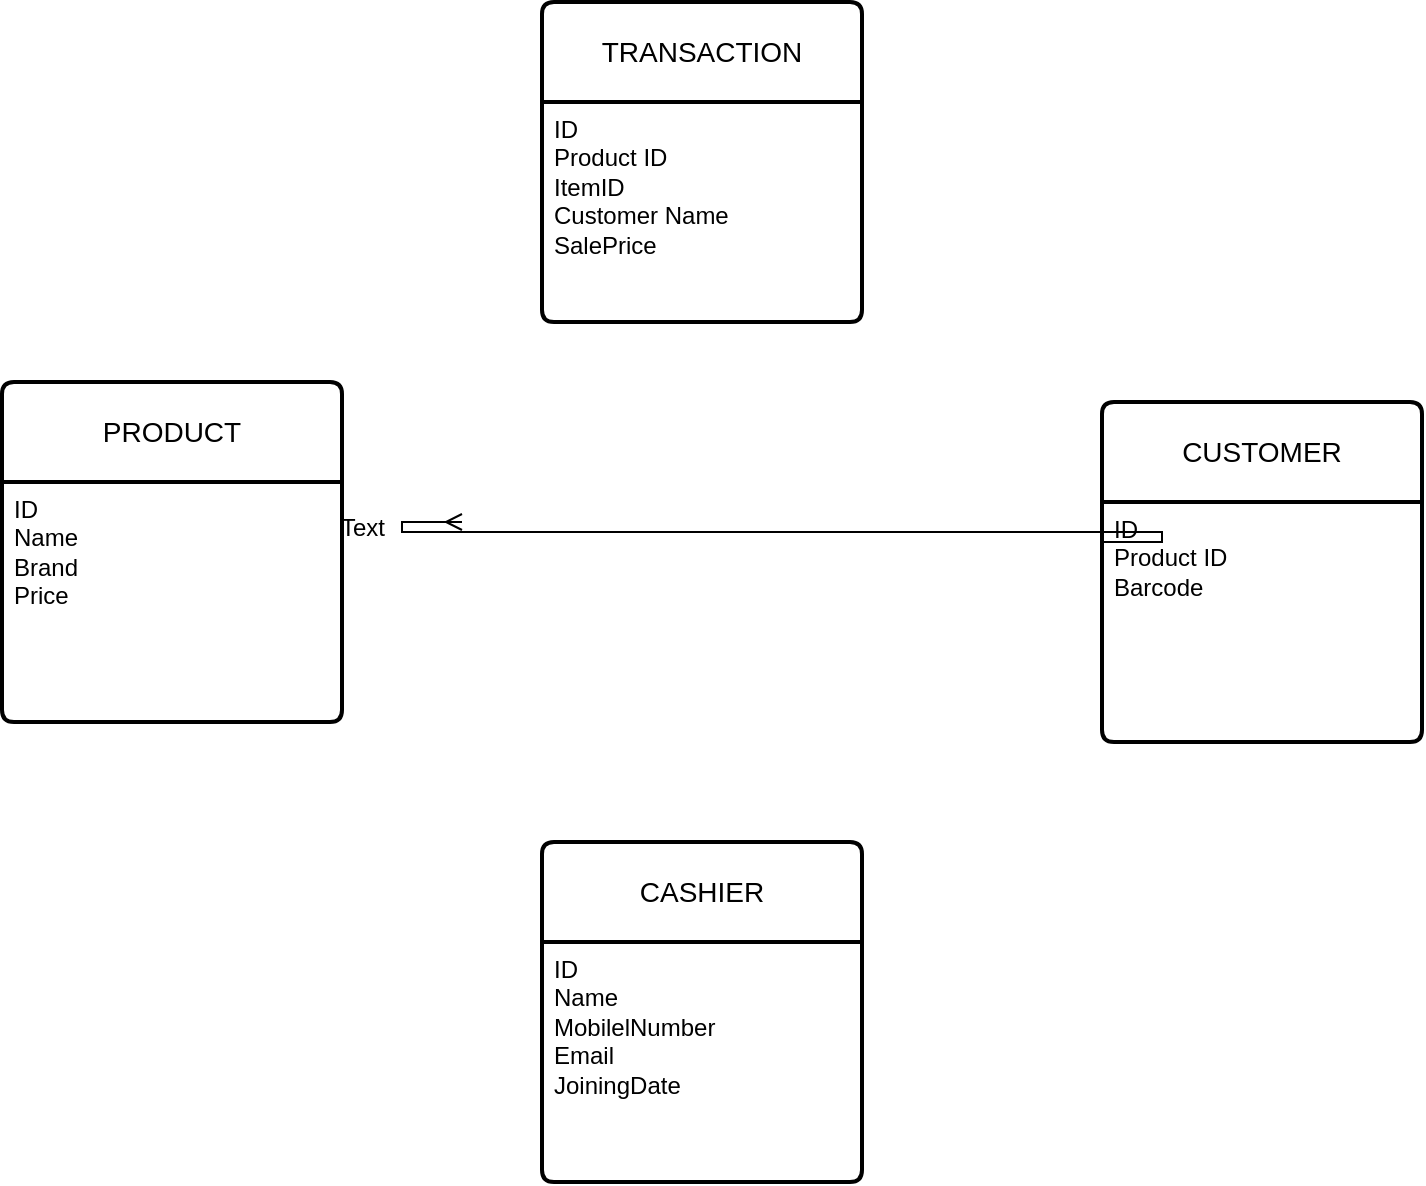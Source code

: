 <mxfile version="24.7.3" type="device">
  <diagram name="Page-1" id="SR3HumEt--0ep6q7ua7f">
    <mxGraphModel dx="1050" dy="1665" grid="1" gridSize="10" guides="1" tooltips="1" connect="1" arrows="1" fold="1" page="1" pageScale="1" pageWidth="850" pageHeight="1100" math="0" shadow="0">
      <root>
        <mxCell id="0" />
        <mxCell id="1" parent="0" />
        <mxCell id="hX2yz_mlaHzC102nUVRB-21" value="PRODUCT" style="swimlane;childLayout=stackLayout;horizontal=1;startSize=50;horizontalStack=0;rounded=1;fontSize=14;fontStyle=0;strokeWidth=2;resizeParent=0;resizeLast=1;shadow=0;dashed=0;align=center;arcSize=4;whiteSpace=wrap;html=1;" vertex="1" parent="1">
          <mxGeometry x="100" y="70" width="170" height="170" as="geometry" />
        </mxCell>
        <mxCell id="hX2yz_mlaHzC102nUVRB-22" value="ID&lt;div&gt;Name&lt;/div&gt;&lt;div&gt;Brand&lt;/div&gt;&lt;div&gt;Price&lt;/div&gt;" style="align=left;strokeColor=none;fillColor=none;spacingLeft=4;fontSize=12;verticalAlign=top;resizable=0;rotatable=0;part=1;html=1;" vertex="1" parent="hX2yz_mlaHzC102nUVRB-21">
          <mxGeometry y="50" width="170" height="120" as="geometry" />
        </mxCell>
        <mxCell id="hX2yz_mlaHzC102nUVRB-23" value="CASHIER" style="swimlane;childLayout=stackLayout;horizontal=1;startSize=50;horizontalStack=0;rounded=1;fontSize=14;fontStyle=0;strokeWidth=2;resizeParent=0;resizeLast=1;shadow=0;dashed=0;align=center;arcSize=4;whiteSpace=wrap;html=1;" vertex="1" parent="1">
          <mxGeometry x="370" y="300" width="160" height="170" as="geometry" />
        </mxCell>
        <mxCell id="hX2yz_mlaHzC102nUVRB-24" value="ID&lt;div&gt;Name&lt;/div&gt;&lt;div&gt;MobilelNumber&lt;/div&gt;&lt;div&gt;Email&lt;/div&gt;&lt;div&gt;JoiningDate&lt;/div&gt;" style="align=left;strokeColor=none;fillColor=none;spacingLeft=4;fontSize=12;verticalAlign=top;resizable=0;rotatable=0;part=1;html=1;" vertex="1" parent="hX2yz_mlaHzC102nUVRB-23">
          <mxGeometry y="50" width="160" height="120" as="geometry" />
        </mxCell>
        <mxCell id="hX2yz_mlaHzC102nUVRB-25" value="TRANSACTION" style="swimlane;childLayout=stackLayout;horizontal=1;startSize=50;horizontalStack=0;rounded=1;fontSize=14;fontStyle=0;strokeWidth=2;resizeParent=0;resizeLast=1;shadow=0;dashed=0;align=center;arcSize=4;whiteSpace=wrap;html=1;" vertex="1" parent="1">
          <mxGeometry x="370" y="-120" width="160" height="160" as="geometry" />
        </mxCell>
        <mxCell id="hX2yz_mlaHzC102nUVRB-26" value="ID&lt;div&gt;Product ID&lt;/div&gt;&lt;div&gt;ItemID&lt;/div&gt;&lt;div&gt;Customer Name&lt;/div&gt;&lt;div&gt;SalePrice&lt;/div&gt;" style="align=left;strokeColor=none;fillColor=none;spacingLeft=4;fontSize=12;verticalAlign=top;resizable=0;rotatable=0;part=1;html=1;" vertex="1" parent="hX2yz_mlaHzC102nUVRB-25">
          <mxGeometry y="50" width="160" height="110" as="geometry" />
        </mxCell>
        <mxCell id="hX2yz_mlaHzC102nUVRB-27" value="CUSTOMER" style="swimlane;childLayout=stackLayout;horizontal=1;startSize=50;horizontalStack=0;rounded=1;fontSize=14;fontStyle=0;strokeWidth=2;resizeParent=0;resizeLast=1;shadow=0;dashed=0;align=center;arcSize=4;whiteSpace=wrap;html=1;" vertex="1" parent="1">
          <mxGeometry x="650" y="80" width="160" height="170" as="geometry" />
        </mxCell>
        <mxCell id="hX2yz_mlaHzC102nUVRB-28" value="ID&amp;nbsp;&lt;div&gt;Product ID&lt;/div&gt;&lt;div&gt;Barcode&lt;/div&gt;" style="align=left;strokeColor=none;fillColor=none;spacingLeft=4;fontSize=12;verticalAlign=top;resizable=0;rotatable=0;part=1;html=1;" vertex="1" parent="hX2yz_mlaHzC102nUVRB-27">
          <mxGeometry y="50" width="160" height="120" as="geometry" />
        </mxCell>
        <mxCell id="hX2yz_mlaHzC102nUVRB-42" value="" style="edgeStyle=entityRelationEdgeStyle;fontSize=12;html=1;endArrow=ERmany;rounded=0;" edge="1" parent="1">
          <mxGeometry width="100" height="100" relative="1" as="geometry">
            <mxPoint x="650" y="150" as="sourcePoint" />
            <mxPoint x="330" y="140" as="targetPoint" />
          </mxGeometry>
        </mxCell>
        <mxCell id="hX2yz_mlaHzC102nUVRB-43" value="Text" style="text;html=1;align=center;verticalAlign=middle;resizable=0;points=[];autosize=1;strokeColor=none;fillColor=none;" vertex="1" parent="1">
          <mxGeometry x="255" y="128" width="50" height="30" as="geometry" />
        </mxCell>
      </root>
    </mxGraphModel>
  </diagram>
</mxfile>
